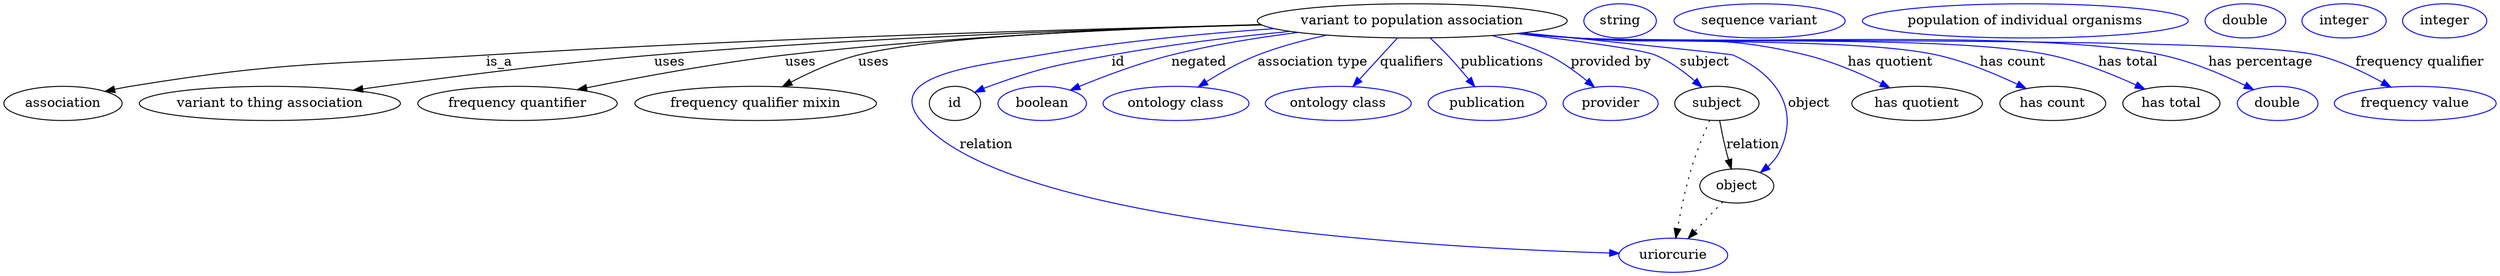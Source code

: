 digraph {
	graph [bb="0,0,2166.6,283"];
	node [label="\N"];
	"variant to population association"	[height=0.5,
		label="variant to population association",
		pos="1223,265",
		width=3.5025];
	association	[height=0.5,
		pos="50.046,178",
		width=1.3902];
	"variant to population association" -> association	[label=is_a,
		lp="420.05,221.5",
		pos="e,86.315,190.5 1099.5,261.25 939.83,257.1 653.4,247.67 409.05,229 275.3,218.78 240.64,222 109.05,196 104.87,195.17 100.56,194.19 \
96.261,193.12"];
	"variant to thing association"	[height=0.5,
		pos="225.05,178",
		width=2.9608];
	"variant to population association" -> "variant to thing association"	[label=uses,
		lp="563.05,221.5",
		pos="e,294.42,191.7 1099.5,261.27 964.5,257.43 741.93,248.56 551.05,229 466.39,220.33 370.15,204.87 304.32,193.43"];
	"frequency quantifier"	[height=0.5,
		pos="431.05,178",
		width=2.2748];
	"variant to population association" -> "frequency quantifier"	[label=uses,
		lp="673.05,221.5",
		pos="e,481.35,192.25 1098.9,261.67 984.65,258.25 810.76,249.81 661.05,229 602.79,220.9 537.33,206.1 491.19,194.7"];
	"frequency qualifier mixin"	[height=0.5,
		pos="632.05,178",
		width=2.7984];
	"variant to population association" -> "frequency qualifier mixin"	[label=uses,
		lp="735.05,221.5",
		pos="e,655.5,195.62 1099.4,261.41 974.62,257.71 790.98,248.99 723.05,229 702.33,222.9 681.07,211.56 664.31,201.22"];
	relation	[color=blue,
		height=0.5,
		label=uriorcurie,
		pos="1450,18",
		width=1.2638];
	"variant to population association" -> relation	[color=blue,
		label=relation,
		lp="844.05,134.5",
		pos="e,1405,21.364 1114.3,255.84 1053.1,250.28 975.44,241.61 907.05,229 843.87,217.36 739.57,209.88 780.05,160 857.67,64.341 1248.8,31.152 \
1394.9,21.983",
		style=solid];
	id	[height=0.5,
		pos="816.05,178",
		width=0.75];
	"variant to population association" -> id	[color=blue,
		label=id,
		lp="966.55,221.5",
		pos="e,837.12,189.64 1118,254.93 1042.2,245.97 938.41,228.65 852.05,196 850.2,195.3 848.32,194.55 846.44,193.76",
		style=solid];
	negated	[color=blue,
		height=0.5,
		label=boolean,
		pos="899.05,178",
		width=1.0652];
	"variant to population association" -> negated	[color=blue,
		label=negated,
		lp="1043.5,221.5",
		pos="e,924.86,191.39 1132.6,252.45 1097.7,246.91 1057.6,239.2 1022,229 991.53,220.25 958.25,206.44 934.01,195.55",
		style=solid];
	"association type"	[color=blue,
		height=0.5,
		label="ontology class",
		pos="1017,178",
		width=1.7151];
	"variant to population association" -> "association type"	[color=blue,
		label="association type",
		lp="1139,221.5",
		pos="e,1038.2,195.09 1155.9,249.74 1135.9,244.4 1114.2,237.52 1095,229 1078.1,221.48 1060.7,210.61 1046.5,200.93",
		style=solid];
	qualifiers	[color=blue,
		height=0.5,
		label="ontology class",
		pos="1158,178",
		width=1.7151];
	"variant to population association" -> qualifiers	[color=blue,
		label=qualifiers,
		lp="1220.5,221.5",
		pos="e,1171,195.89 1209.9,246.8 1200.5,234.51 1187.7,217.77 1177.2,204.01",
		style=solid];
	publications	[color=blue,
		height=0.5,
		label=publication,
		pos="1288,178",
		width=1.3902];
	"variant to population association" -> publications	[color=blue,
		label=publications,
		lp="1294.5,221.5",
		pos="e,1275.4,195.69 1236.3,246.93 1240.6,241.23 1245.6,234.85 1250,229 1256.3,220.78 1263.2,211.77 1269.3,203.7",
		style=solid];
	"provided by"	[color=blue,
		height=0.5,
		label=provider,
		pos="1396,178",
		width=1.1193];
	"variant to population association" -> "provided by"	[color=blue,
		label="provided by",
		lp="1388,221.5",
		pos="e,1379.5,194.57 1282.6,249.05 1299.1,243.8 1316.7,237.14 1332,229 1346.2,221.51 1360.4,210.84 1371.8,201.28",
		style=solid];
	subject	[height=0.5,
		pos="1490,178",
		width=0.99297];
	"variant to population association" -> subject	[color=blue,
		label=subject,
		lp="1470.5,221.5",
		pos="e,1474.6,194.37 1314.3,252.52 1358,246.15 1405.1,237.76 1425,229 1440.4,222.26 1455.4,211.13 1467.1,201.09",
		style=solid];
	object	[height=0.5,
		pos="1510,91",
		width=0.9027];
	"variant to population association" -> object	[color=blue,
		label=object,
		lp="1564,178",
		pos="e,1530.4,105.33 1314.2,252.52 1392.1,242.66 1491.9,229.91 1494,229 1515.6,219.82 1522.5,215.76 1535,196 1548.3,175.15 1545.1,166.51 \
1548,142 1548.8,135.38 1550.7,133.11 1548,127 1545.6,121.53 1541.9,116.53 1537.7,112.14",
		style=solid];
	"has quotient"	[height=0.5,
		pos="1668,178",
		width=1.4985];
	"variant to population association" -> "has quotient"	[color=blue,
		label="has quotient",
		lp="1644.5,221.5",
		pos="e,1645.8,194.56 1312.3,252.21 1327.6,250.36 1343.2,248.54 1358,247 1454.7,236.92 1482.9,256.81 1576,229 1597.7,222.53 1620,210.56 \
1637.3,199.94",
		style=solid];
	"has count"	[height=0.5,
		pos="1784,178",
		width=1.2277];
	"variant to population association" -> "has count"	[color=blue,
		label="has count",
		lp="1746,221.5",
		pos="e,1761.2,193.53 1310.8,252.05 1326.5,250.16 1342.8,248.39 1358,247 1429.9,240.49 1612.3,247.23 1682,229 1706.9,222.5 1732.9,209.65 \
1752.4,198.61",
		style=solid];
	"has total"	[height=0.5,
		pos="1886,178",
		width=1.1193];
	"variant to population association" -> "has total"	[color=blue,
		label="has total",
		lp="1840,221.5",
		pos="e,1862.5,192.91 1310.1,251.97 1326,250.08 1342.5,248.31 1358,247 1450.7,239.19 1685.6,250.63 1776,229 1803.4,222.45 1832.3,209.04 \
1853.6,197.75",
		style=solid];
	"has percentage"	[color=blue,
		height=0.5,
		label=double,
		pos="1979,178",
		width=0.95686];
	"variant to population association" -> "has percentage"	[color=blue,
		label="has percentage",
		lp="1952.5,221.5",
		pos="e,1956.8,192.03 1309.7,251.92 1325.8,250.01 1342.4,248.26 1358,247 1470.9,237.92 1756.8,254.54 1867,229 1895.7,222.36 1926.1,208.31 \
1948,196.79",
		style=solid];
	"frequency qualifier"	[color=blue,
		height=0.5,
		label="frequency value",
		pos="2099,178",
		width=1.8776];
	"variant to population association" -> "frequency qualifier"	[color=blue,
		label="frequency qualifier",
		lp="2088.5,221.5",
		pos="e,2074.2,194.94 1309.3,251.87 1325.5,249.96 1342.3,248.21 1358,247 1499.7,236.11 1859.1,263.04 1997,229 2021.2,223.04 2046.3,210.83 \
2065.5,199.97",
		style=solid];
	association_id	[color=blue,
		height=0.5,
		label=string,
		pos="1398,265",
		width=0.84854];
	subject -> relation	[pos="e,1453.2,36.027 1484.3,160.08 1479.9,146.39 1473.6,126.58 1469,109 1463.6,88.036 1458.6,64.025 1455.1,46.079",
		style=dotted];
	subject -> object	[label=relation,
		lp="1523,134.5",
		pos="e,1506.1,108.89 1494.1,159.8 1496.8,148.09 1500.6,132.34 1503.7,118.97"];
	"variant to population association_subject"	[color=blue,
		height=0.5,
		label="sequence variant",
		pos="1516,265",
		width=1.9318];
	object -> relation	[pos="e,1463.7,35.205 1496.7,74.243 1489,65.088 1479.1,53.364 1470.4,43.074",
		style=dotted];
	"variant to population association_object"	[color=blue,
		height=0.5,
		label="population of individual organisms",
		pos="1739,265",
		width=3.7552];
	"variant to population association_has quotient"	[color=blue,
		height=0.5,
		label=double,
		pos="1927,265",
		width=0.95686];
	"variant to population association_has count"	[color=blue,
		height=0.5,
		label=integer,
		pos="2015,265",
		width=0.97491];
	"variant to population association_has total"	[color=blue,
		height=0.5,
		label=integer,
		pos="2103,265",
		width=0.97491];
}
